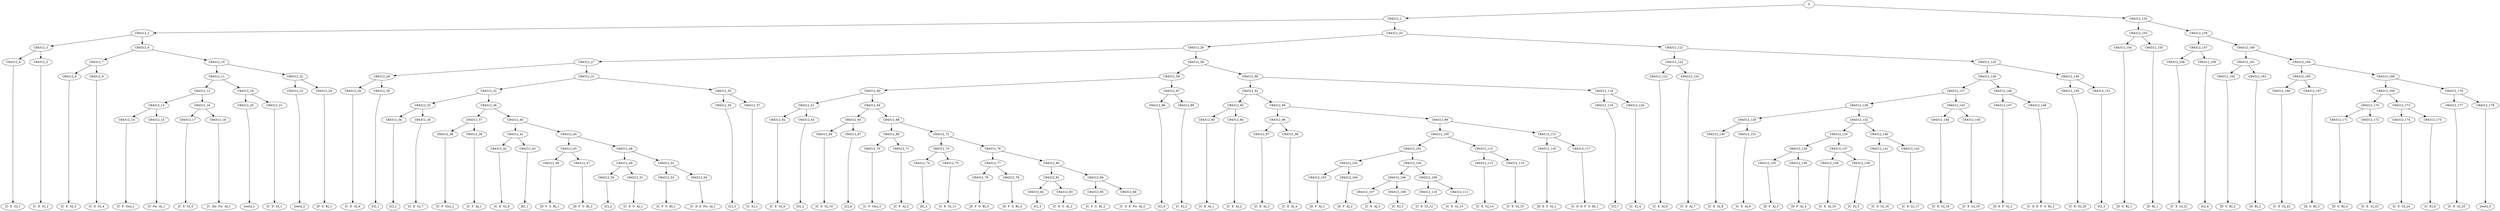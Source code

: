 digraph sample{
"S" -> "C84312_1";
"C84312_1" -> "C84312_2";
"C84312_2" -> "C84312_3";
"C84312_3" -> "C84312_4";
"C84312_4" -> "[C  E  G]_1";
"C84312_3" -> "C84312_5";
"C84312_5" -> "[C  E  G]_2";
"C84312_2" -> "C84312_6";
"C84312_6" -> "C84312_7";
"C84312_7" -> "C84312_8";
"C84312_8" -> "[C  E  G]_3";
"C84312_7" -> "C84312_9";
"C84312_9" -> "[C  E  G]_4";
"C84312_6" -> "C84312_10";
"C84312_10" -> "C84312_11";
"C84312_11" -> "C84312_12";
"C84312_12" -> "C84312_13";
"C84312_13" -> "C84312_14";
"C84312_14" -> "[C  F  Gis]_1";
"C84312_13" -> "C84312_15";
"C84312_15" -> "[C  Fis  A]_1";
"C84312_12" -> "C84312_16";
"C84312_16" -> "C84312_17";
"C84312_17" -> "[C  E  G]_5";
"C84312_16" -> "C84312_18";
"C84312_18" -> "[C  Dis  Fis  A]_1";
"C84312_11" -> "C84312_19";
"C84312_19" -> "C84312_20";
"C84312_20" -> "[rest]_1";
"C84312_19" -> "C84312_21";
"C84312_21" -> "[C  D  G]_1";
"C84312_10" -> "C84312_22";
"C84312_22" -> "C84312_23";
"C84312_23" -> "[rest]_2";
"C84312_22" -> "C84312_24";
"C84312_24" -> "[F  G  B]_1";
"C84312_1" -> "C84312_25";
"C84312_25" -> "C84312_26";
"C84312_26" -> "C84312_27";
"C84312_27" -> "C84312_28";
"C84312_28" -> "C84312_29";
"C84312_29" -> "[C  E  G]_6";
"C84312_28" -> "C84312_30";
"C84312_30" -> "[G]_1";
"C84312_27" -> "C84312_31";
"C84312_31" -> "C84312_32";
"C84312_32" -> "C84312_33";
"C84312_33" -> "C84312_34";
"C84312_34" -> "[C]_1";
"C84312_33" -> "C84312_35";
"C84312_35" -> "[C  E  G]_7";
"C84312_32" -> "C84312_36";
"C84312_36" -> "C84312_37";
"C84312_37" -> "C84312_38";
"C84312_38" -> "[C  F  Gis]_2";
"C84312_37" -> "C84312_39";
"C84312_39" -> "[C  F  A]_1";
"C84312_36" -> "C84312_40";
"C84312_40" -> "C84312_41";
"C84312_41" -> "C84312_42";
"C84312_42" -> "[C  E  G]_8";
"C84312_41" -> "C84312_43";
"C84312_43" -> "[E]_1";
"C84312_40" -> "C84312_44";
"C84312_44" -> "C84312_45";
"C84312_45" -> "C84312_46";
"C84312_46" -> "[D  F  G  B]_1";
"C84312_45" -> "C84312_47";
"C84312_47" -> "[D  F  G  B]_2";
"C84312_44" -> "C84312_48";
"C84312_48" -> "C84312_49";
"C84312_49" -> "C84312_50";
"C84312_50" -> "[C]_2";
"C84312_49" -> "C84312_51";
"C84312_51" -> "[C  E  G  A]_1";
"C84312_48" -> "C84312_52";
"C84312_52" -> "C84312_53";
"C84312_53" -> "[C  F  G  B]_1";
"C84312_52" -> "C84312_54";
"C84312_54" -> "[C  D  E  Fis  A]_1";
"C84312_31" -> "C84312_55";
"C84312_55" -> "C84312_56";
"C84312_56" -> "[C]_3";
"C84312_55" -> "C84312_57";
"C84312_57" -> "[C  E]_1";
"C84312_26" -> "C84312_58";
"C84312_58" -> "C84312_59";
"C84312_59" -> "C84312_60";
"C84312_60" -> "C84312_61";
"C84312_61" -> "C84312_62";
"C84312_62" -> "[C  E  G]_9";
"C84312_61" -> "C84312_63";
"C84312_63" -> "[G]_2";
"C84312_60" -> "C84312_64";
"C84312_64" -> "C84312_65";
"C84312_65" -> "C84312_66";
"C84312_66" -> "[C  E  G]_10";
"C84312_65" -> "C84312_67";
"C84312_67" -> "[C]_4";
"C84312_64" -> "C84312_68";
"C84312_68" -> "C84312_69";
"C84312_69" -> "C84312_70";
"C84312_70" -> "[C  F  Gis]_3";
"C84312_69" -> "C84312_71";
"C84312_71" -> "[C  F  A]_2";
"C84312_68" -> "C84312_72";
"C84312_72" -> "C84312_73";
"C84312_73" -> "C84312_74";
"C84312_74" -> "[E]_2";
"C84312_73" -> "C84312_75";
"C84312_75" -> "[C  E  G]_11";
"C84312_72" -> "C84312_76";
"C84312_76" -> "C84312_77";
"C84312_77" -> "C84312_78";
"C84312_78" -> "[D  F  G  B]_3";
"C84312_77" -> "C84312_79";
"C84312_79" -> "[D  F  G  B]_4";
"C84312_76" -> "C84312_80";
"C84312_80" -> "C84312_81";
"C84312_81" -> "C84312_82";
"C84312_82" -> "[C]_5";
"C84312_81" -> "C84312_83";
"C84312_83" -> "[C  E  G  A]_2";
"C84312_80" -> "C84312_84";
"C84312_84" -> "C84312_85";
"C84312_85" -> "[C  F  G  B]_2";
"C84312_84" -> "C84312_86";
"C84312_86" -> "[C  D  E  Fis  A]_2";
"C84312_59" -> "C84312_87";
"C84312_87" -> "C84312_88";
"C84312_88" -> "[C]_6";
"C84312_87" -> "C84312_89";
"C84312_89" -> "[C  E]_2";
"C84312_58" -> "C84312_90";
"C84312_90" -> "C84312_91";
"C84312_91" -> "C84312_92";
"C84312_92" -> "C84312_93";
"C84312_93" -> "[C  E  A]_1";
"C84312_92" -> "C84312_94";
"C84312_94" -> "[C  E  A]_2";
"C84312_91" -> "C84312_95";
"C84312_95" -> "C84312_96";
"C84312_96" -> "C84312_97";
"C84312_97" -> "[C  E  A]_3";
"C84312_96" -> "C84312_98";
"C84312_98" -> "[C  E  A]_4";
"C84312_95" -> "C84312_99";
"C84312_99" -> "C84312_100";
"C84312_100" -> "C84312_101";
"C84312_101" -> "C84312_102";
"C84312_102" -> "C84312_103";
"C84312_103" -> "[D  F  A]_1";
"C84312_102" -> "C84312_104";
"C84312_104" -> "[D  F  A]_2";
"C84312_101" -> "C84312_105";
"C84312_105" -> "C84312_106";
"C84312_106" -> "C84312_107";
"C84312_107" -> "[C  E  A]_5";
"C84312_106" -> "C84312_108";
"C84312_108" -> "[C  E]_3";
"C84312_105" -> "C84312_109";
"C84312_109" -> "C84312_110";
"C84312_110" -> "[C  E  G]_12";
"C84312_109" -> "C84312_111";
"C84312_111" -> "[C  E  G]_13";
"C84312_100" -> "C84312_112";
"C84312_112" -> "C84312_113";
"C84312_113" -> "[C  E  G]_14";
"C84312_112" -> "C84312_114";
"C84312_114" -> "[C  E  G]_15";
"C84312_99" -> "C84312_115";
"C84312_115" -> "C84312_116";
"C84312_116" -> "[D  E  F  G]_1";
"C84312_115" -> "C84312_117";
"C84312_117" -> "[C  D  E  F  G  B]_1";
"C84312_90" -> "C84312_118";
"C84312_118" -> "C84312_119";
"C84312_119" -> "[C]_7";
"C84312_118" -> "C84312_120";
"C84312_120" -> "[C  E]_4";
"C84312_25" -> "C84312_121";
"C84312_121" -> "C84312_122";
"C84312_122" -> "C84312_123";
"C84312_123" -> "[C  E  A]_6";
"C84312_122" -> "C84312_124";
"C84312_124" -> "[C  E  A]_7";
"C84312_121" -> "C84312_125";
"C84312_125" -> "C84312_126";
"C84312_126" -> "C84312_127";
"C84312_127" -> "C84312_128";
"C84312_128" -> "C84312_129";
"C84312_129" -> "C84312_130";
"C84312_130" -> "[C  E  A]_8";
"C84312_129" -> "C84312_131";
"C84312_131" -> "[C  E  A]_9";
"C84312_128" -> "C84312_132";
"C84312_132" -> "C84312_133";
"C84312_133" -> "C84312_134";
"C84312_134" -> "C84312_135";
"C84312_135" -> "[D  F  A]_3";
"C84312_134" -> "C84312_136";
"C84312_136" -> "[D  F  A]_4";
"C84312_133" -> "C84312_137";
"C84312_137" -> "C84312_138";
"C84312_138" -> "[C  E  A]_10";
"C84312_137" -> "C84312_139";
"C84312_139" -> "[C  E]_5";
"C84312_132" -> "C84312_140";
"C84312_140" -> "C84312_141";
"C84312_141" -> "[C  E  G]_16";
"C84312_140" -> "C84312_142";
"C84312_142" -> "[C  E  G]_17";
"C84312_127" -> "C84312_143";
"C84312_143" -> "C84312_144";
"C84312_144" -> "[C  E  G]_18";
"C84312_143" -> "C84312_145";
"C84312_145" -> "[C  E  G]_19";
"C84312_126" -> "C84312_146";
"C84312_146" -> "C84312_147";
"C84312_147" -> "[D  E  F  G]_2";
"C84312_146" -> "C84312_148";
"C84312_148" -> "[C  D  E  F  G  B]_2";
"C84312_125" -> "C84312_149";
"C84312_149" -> "C84312_150";
"C84312_150" -> "[C  E  G]_20";
"C84312_149" -> "C84312_151";
"C84312_151" -> "[G]_3";
"S" -> "C84312_152";
"C84312_152" -> "C84312_153";
"C84312_153" -> "C84312_154";
"C84312_154" -> "[D  G  B]_1";
"C84312_153" -> "C84312_155";
"C84312_155" -> "[D  B]_1";
"C84312_152" -> "C84312_156";
"C84312_156" -> "C84312_157";
"C84312_157" -> "C84312_158";
"C84312_158" -> "[C  E  G]_21";
"C84312_157" -> "C84312_159";
"C84312_159" -> "[G]_4";
"C84312_156" -> "C84312_160";
"C84312_160" -> "C84312_161";
"C84312_161" -> "C84312_162";
"C84312_162" -> "[D  G  B]_2";
"C84312_161" -> "C84312_163";
"C84312_163" -> "[D  B]_2";
"C84312_160" -> "C84312_164";
"C84312_164" -> "C84312_165";
"C84312_165" -> "C84312_166";
"C84312_166" -> "[C  E  G]_22";
"C84312_165" -> "C84312_167";
"C84312_167" -> "[D  G  B]_3";
"C84312_164" -> "C84312_168";
"C84312_168" -> "C84312_169";
"C84312_169" -> "C84312_170";
"C84312_170" -> "C84312_171";
"C84312_171" -> "[D  G  B]_4";
"C84312_170" -> "C84312_172";
"C84312_172" -> "[C  E  G]_23";
"C84312_169" -> "C84312_173";
"C84312_173" -> "C84312_174";
"C84312_174" -> "[C  E  G]_24";
"C84312_173" -> "C84312_175";
"C84312_175" -> "[C  E]_6";
"C84312_168" -> "C84312_176";
"C84312_176" -> "C84312_177";
"C84312_177" -> "[C  E  G]_25";
"C84312_176" -> "C84312_178";
"C84312_178" -> "[rest]_3";

{rank = min; "S";}
{rank = same; "C84312_1"; "C84312_152";}
{rank = same; "C84312_2"; "C84312_25"; "C84312_153"; "C84312_156";}
{rank = same; "C84312_3"; "C84312_6"; "C84312_26"; "C84312_121"; "C84312_154"; "C84312_155"; "C84312_157"; "C84312_160";}
{rank = same; "C84312_4"; "C84312_5"; "C84312_7"; "C84312_10"; "C84312_27"; "C84312_58"; "C84312_122"; "C84312_125"; "C84312_158"; "C84312_159"; "C84312_161"; "C84312_164";}
{rank = same; "C84312_8"; "C84312_9"; "C84312_11"; "C84312_22"; "C84312_28"; "C84312_31"; "C84312_59"; "C84312_90"; "C84312_123"; "C84312_124"; "C84312_126"; "C84312_149"; "C84312_162"; "C84312_163"; "C84312_165"; "C84312_168";}
{rank = same; "C84312_12"; "C84312_19"; "C84312_23"; "C84312_24"; "C84312_29"; "C84312_30"; "C84312_32"; "C84312_55"; "C84312_60"; "C84312_87"; "C84312_91"; "C84312_118"; "C84312_127"; "C84312_146"; "C84312_150"; "C84312_151"; "C84312_166"; "C84312_167"; "C84312_169"; "C84312_176";}
{rank = same; "C84312_13"; "C84312_16"; "C84312_20"; "C84312_21"; "C84312_33"; "C84312_36"; "C84312_56"; "C84312_57"; "C84312_61"; "C84312_64"; "C84312_88"; "C84312_89"; "C84312_92"; "C84312_95"; "C84312_119"; "C84312_120"; "C84312_128"; "C84312_143"; "C84312_147"; "C84312_148"; "C84312_170"; "C84312_173"; "C84312_177"; "C84312_178";}
{rank = same; "C84312_14"; "C84312_15"; "C84312_17"; "C84312_18"; "C84312_34"; "C84312_35"; "C84312_37"; "C84312_40"; "C84312_62"; "C84312_63"; "C84312_65"; "C84312_68"; "C84312_93"; "C84312_94"; "C84312_96"; "C84312_99"; "C84312_129"; "C84312_132"; "C84312_144"; "C84312_145"; "C84312_171"; "C84312_172"; "C84312_174"; "C84312_175";}
{rank = same; "C84312_38"; "C84312_39"; "C84312_41"; "C84312_44"; "C84312_66"; "C84312_67"; "C84312_69"; "C84312_72"; "C84312_97"; "C84312_98"; "C84312_100"; "C84312_115"; "C84312_130"; "C84312_131"; "C84312_133"; "C84312_140";}
{rank = same; "C84312_42"; "C84312_43"; "C84312_45"; "C84312_48"; "C84312_70"; "C84312_71"; "C84312_73"; "C84312_76"; "C84312_101"; "C84312_112"; "C84312_116"; "C84312_117"; "C84312_134"; "C84312_137"; "C84312_141"; "C84312_142";}
{rank = same; "C84312_46"; "C84312_47"; "C84312_49"; "C84312_52"; "C84312_74"; "C84312_75"; "C84312_77"; "C84312_80"; "C84312_102"; "C84312_105"; "C84312_113"; "C84312_114"; "C84312_135"; "C84312_136"; "C84312_138"; "C84312_139";}
{rank = same; "C84312_50"; "C84312_51"; "C84312_53"; "C84312_54"; "C84312_78"; "C84312_79"; "C84312_81"; "C84312_84"; "C84312_103"; "C84312_104"; "C84312_106"; "C84312_109";}
{rank = same; "C84312_82"; "C84312_83"; "C84312_85"; "C84312_86"; "C84312_107"; "C84312_108"; "C84312_110"; "C84312_111";}
{rank = same; "[C  D  E  F  G  B]_1"; "[C  D  E  F  G  B]_2"; "[C  D  E  Fis  A]_1"; "[C  D  E  Fis  A]_2"; "[C  D  G]_1"; "[C  Dis  Fis  A]_1"; "[C  E  A]_1"; "[C  E  A]_2"; "[C  E  A]_3"; "[C  E  A]_4"; "[C  E  A]_5"; "[C  E  A]_6"; "[C  E  A]_7"; "[C  E  A]_8"; "[C  E  A]_9"; "[C  E  A]_10"; "[C  E  G  A]_1"; "[C  E  G  A]_2"; "[C  E  G]_1"; "[C  E  G]_2"; "[C  E  G]_3"; "[C  E  G]_4"; "[C  E  G]_5"; "[C  E  G]_6"; "[C  E  G]_7"; "[C  E  G]_8"; "[C  E  G]_9"; "[C  E  G]_10"; "[C  E  G]_11"; "[C  E  G]_12"; "[C  E  G]_13"; "[C  E  G]_14"; "[C  E  G]_15"; "[C  E  G]_16"; "[C  E  G]_17"; "[C  E  G]_18"; "[C  E  G]_19"; "[C  E  G]_20"; "[C  E  G]_21"; "[C  E  G]_22"; "[C  E  G]_23"; "[C  E  G]_24"; "[C  E  G]_25"; "[C  E]_1"; "[C  E]_2"; "[C  E]_3"; "[C  E]_4"; "[C  E]_5"; "[C  E]_6"; "[C  F  A]_1"; "[C  F  A]_2"; "[C  F  G  B]_1"; "[C  F  G  B]_2"; "[C  F  Gis]_1"; "[C  F  Gis]_2"; "[C  F  Gis]_3"; "[C  Fis  A]_1"; "[C]_1"; "[C]_2"; "[C]_3"; "[C]_4"; "[C]_5"; "[C]_6"; "[C]_7"; "[D  B]_1"; "[D  B]_2"; "[D  E  F  G]_1"; "[D  E  F  G]_2"; "[D  F  A]_1"; "[D  F  A]_2"; "[D  F  A]_3"; "[D  F  A]_4"; "[D  F  G  B]_1"; "[D  F  G  B]_2"; "[D  F  G  B]_3"; "[D  F  G  B]_4"; "[D  G  B]_1"; "[D  G  B]_2"; "[D  G  B]_3"; "[D  G  B]_4"; "[E]_1"; "[E]_2"; "[F  G  B]_1"; "[G]_1"; "[G]_2"; "[G]_3"; "[G]_4"; "[rest]_1"; "[rest]_2"; "[rest]_3";}
}